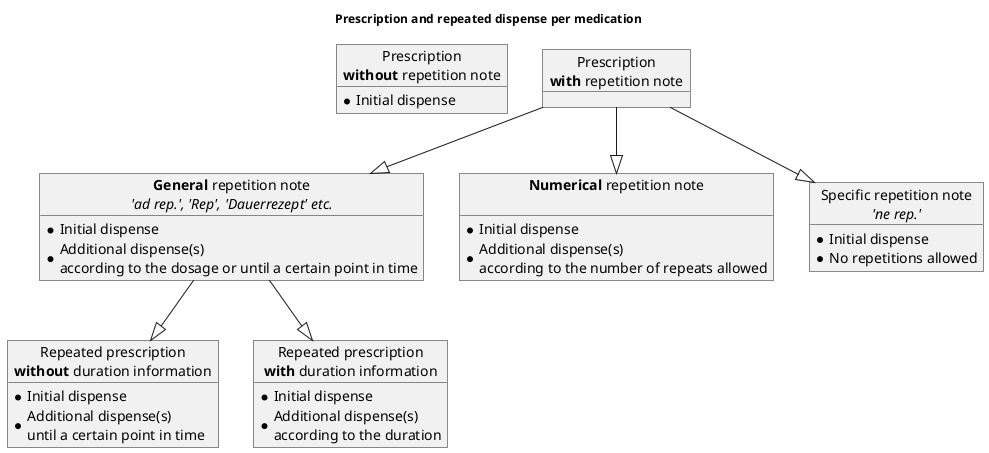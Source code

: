 @startuml

skinparam svgDimensionStyle false

title Prescription and repeated dispense per medication
skinparam titleFontSize 12

object "Prescription\n**without** repetition note" as withoutnote {
  * Initial dispense
}


object "Prescription\n**with** repetition note" as withnote {
  
}

object "**General** repetition note\n//'ad rep.', 'Rep', 'Dauerrezept' etc.//" as general {
  * Initial dispense
  * Additional dispense(s)\naccording to the dosage or until a certain point in time
}

object "**Numerical** repetition note\n " as numerical {
  * Initial dispense
  * Additional dispense(s)\naccording to the number of repeats allowed
}

object "Specific repetition note\n//'ne rep.'//" as none {
  * Initial dispense
  * No repetitions allowed
}



object "Repeated prescription\n**without** duration information" as repeatwithduration {
  * Initial dispense
  * Additional dispense(s)\nuntil a certain point in time
}

object "Repeated prescription\n**with** duration information" as repeatwithoutduration {
  * Initial dispense
  * Additional dispense(s)\naccording to the duration
}


withnote --|> numerical
withnote --|> general
withnote --|> none

general --|> repeatwithduration
general --|> repeatwithoutduration

@enduml